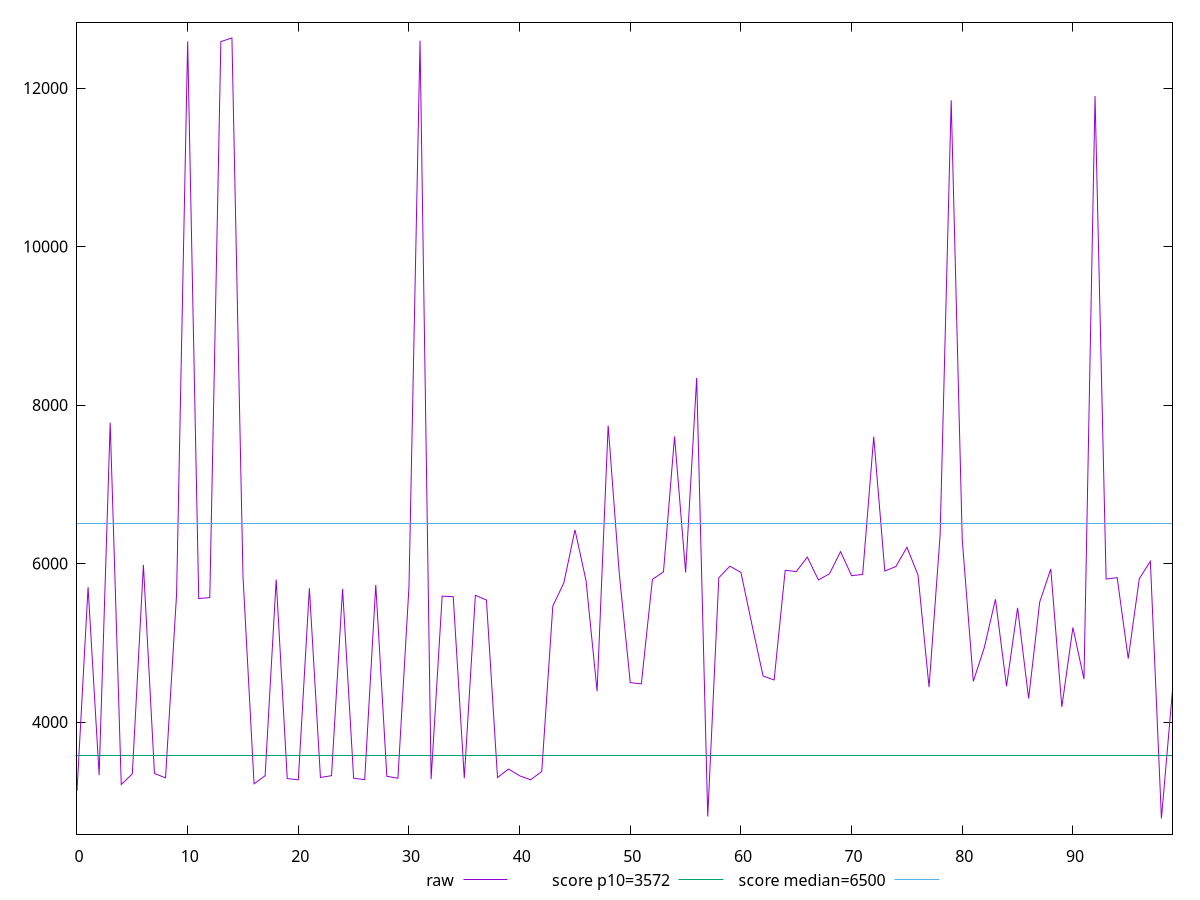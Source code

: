 reset

$raw <<EOF
0 3130.751
1 5701.563999999999
2 3330.5860000000002
3 7777.190000000001
4 3211.86
5 3346.2160000000003
6 5982.808999999999
7 3351.2700000000004
8 3295.4379999999996
9 5615.075999999999
10 12588.892
11 5558.192
12 5570.205999999999
13 12585.413
14 12632.19
15 5838.423
16 3220.1820000000002
17 3322.424
18 5798.209999999999
19 3286.1240000000007
20 3271.304
21 5688.152000000001
22 3300.278
23 3323.077500000001
24 5678.224999999999
25 3290.1040000000003
26 3273.3825000000006
27 5729.965000000001
28 3315.8560000000007
29 3290.63
30 5706.6939999999995
31 12596.336
32 3279.595
33 5588.232
34 5581.5920000000015
35 3290.6319999999996
36 5599.043999999999
37 5539.335999999999
38 3300.196
39 3406.5914999999995
40 3321.3645000000006
41 3271.742
42 3376.4580000000005
43 5463.255000000001
44 5757.047
45 6425.352500000001
46 5785.192499999998
47 4387.773000000001
48 7740.866499999998
49 5879.528499999999
50 4497.044000000001
51 4481.690500000001
52 5800.203000000001
53 5894.745500000001
54 7603.719000000002
55 5887.4659999999985
56 8342.033
57 2808.6949999999997
58 5820.1385
59 5966.6005000000005
60 5887.698999999999
61 5225.024
62 4580.546
63 4531.211
64 5914.3475
65 5898.6245
66 6080.633000000002
67 5793.219999999998
68 5870.184499999999
69 6150.285
70 5846.412
71 5862.419999999999
72 7598.957999999999
73 5905.278999999999
74 5962.254500000001
75 6204.551
76 5855.973499999998
77 4440.5485
78 6359.914999999999
79 11844.846
80 6299.3965
81 4512.75
82 4943.224499999999
83 5549.347499999999
84 4451.561
85 5441.6615
86 4295.9855
87 5514.117999999999
88 5931.3285000000005
89 4189.954
90 5192.507
91 4541.0515000000005
92 11898.629999999997
93 5803.933499999999
94 5821.927
95 4800.468499999999
96 5808.7815
97 6028.380500000001
98 2782.5210000000006
99 4401.0265
EOF

set key outside below
set xrange [0:99]
set yrange [2585.5276200000008:12829.18338]
set trange [2585.5276200000008:12829.18338]
set terminal svg size 640, 500 enhanced background rgb 'white'
set output "report_00025_2021-02-22T21:38:55.199Z/first-cpu-idle/samples/pages/raw/values.svg"

plot $raw title "raw" with line, \
     3572 title "score p10=3572", \
     6500 title "score median=6500"

reset
